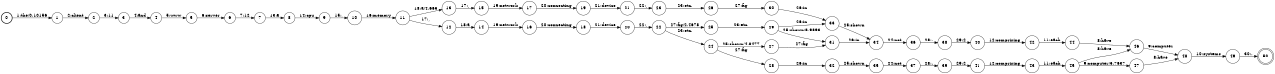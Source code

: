 digraph FST {
rankdir = LR;
size = "8.5,11";
label = "";
center = 1;
orientation = Portrait;
ranksep = "0.4";
nodesep = "0.25";
0 [label = "0", shape = circle, style = bold, fontsize = 14]
	0 -> 1 [label = "1:the/0.10156", fontsize = 14];
1 [label = "1", shape = circle, style = solid, fontsize = 14]
	1 -> 2 [label = "2:client", fontsize = 14];
2 [label = "2", shape = circle, style = solid, fontsize = 14]
	2 -> 3 [label = "3:11", fontsize = 14];
3 [label = "3", shape = circle, style = solid, fontsize = 14]
	3 -> 4 [label = "4:and", fontsize = 14];
4 [label = "4", shape = circle, style = solid, fontsize = 14]
	4 -> 5 [label = "5:www", fontsize = 14];
5 [label = "5", shape = circle, style = solid, fontsize = 14]
	5 -> 6 [label = "6:server", fontsize = 14];
6 [label = "6", shape = circle, style = solid, fontsize = 14]
	6 -> 7 [label = "7:12", fontsize = 14];
7 [label = "7", shape = circle, style = solid, fontsize = 14]
	7 -> 8 [label = "13:a", fontsize = 14];
8 [label = "8", shape = circle, style = solid, fontsize = 14]
	8 -> 9 [label = "14:cpu", fontsize = 14];
9 [label = "9", shape = circle, style = solid, fontsize = 14]
	9 -> 10 [label = "15:,", fontsize = 14];
10 [label = "10", shape = circle, style = solid, fontsize = 14]
	10 -> 11 [label = "16:memory", fontsize = 14];
11 [label = "11", shape = circle, style = solid, fontsize = 14]
	11 -> 13 [label = "18:a/4.665", fontsize = 14];
	11 -> 12 [label = "17:,", fontsize = 14];
12 [label = "12", shape = circle, style = solid, fontsize = 14]
	12 -> 14 [label = "18:a", fontsize = 14];
13 [label = "13", shape = circle, style = solid, fontsize = 14]
	13 -> 15 [label = "17:,", fontsize = 14];
14 [label = "14", shape = circle, style = solid, fontsize = 14]
	14 -> 16 [label = "19:network", fontsize = 14];
15 [label = "15", shape = circle, style = solid, fontsize = 14]
	15 -> 17 [label = "19:network", fontsize = 14];
16 [label = "16", shape = circle, style = solid, fontsize = 14]
	16 -> 18 [label = "20:connecting", fontsize = 14];
17 [label = "17", shape = circle, style = solid, fontsize = 14]
	17 -> 19 [label = "20:connecting", fontsize = 14];
18 [label = "18", shape = circle, style = solid, fontsize = 14]
	18 -> 20 [label = "21:device", fontsize = 14];
19 [label = "19", shape = circle, style = solid, fontsize = 14]
	19 -> 21 [label = "21:device", fontsize = 14];
20 [label = "20", shape = circle, style = solid, fontsize = 14]
	20 -> 22 [label = "22:,", fontsize = 14];
21 [label = "21", shape = circle, style = solid, fontsize = 14]
	21 -> 23 [label = "22:,", fontsize = 14];
22 [label = "22", shape = circle, style = solid, fontsize = 14]
	22 -> 24 [label = "23:etc.", fontsize = 14];
	22 -> 25 [label = "27:fig/2.4678", fontsize = 14];
23 [label = "23", shape = circle, style = solid, fontsize = 14]
	23 -> 26 [label = "23:etc.", fontsize = 14];
24 [label = "24", shape = circle, style = solid, fontsize = 14]
	24 -> 27 [label = "25:shown/4.8477", fontsize = 14];
	24 -> 28 [label = "27:fig", fontsize = 14];
25 [label = "25", shape = circle, style = solid, fontsize = 14]
	25 -> 29 [label = "23:etc.", fontsize = 14];
26 [label = "26", shape = circle, style = solid, fontsize = 14]
	26 -> 30 [label = "27:fig", fontsize = 14];
27 [label = "27", shape = circle, style = solid, fontsize = 14]
	27 -> 31 [label = "27:fig", fontsize = 14];
28 [label = "28", shape = circle, style = solid, fontsize = 14]
	28 -> 32 [label = "26:in", fontsize = 14];
29 [label = "29", shape = circle, style = solid, fontsize = 14]
	29 -> 31 [label = "25:shown/3.9893", fontsize = 14];
	29 -> 33 [label = "26:in", fontsize = 14];
30 [label = "30", shape = circle, style = solid, fontsize = 14]
	30 -> 33 [label = "26:in", fontsize = 14];
31 [label = "31", shape = circle, style = solid, fontsize = 14]
	31 -> 34 [label = "26:in", fontsize = 14];
32 [label = "32", shape = circle, style = solid, fontsize = 14]
	32 -> 35 [label = "25:shown", fontsize = 14];
33 [label = "33", shape = circle, style = solid, fontsize = 14]
	33 -> 34 [label = "25:shown", fontsize = 14];
34 [label = "34", shape = circle, style = solid, fontsize = 14]
	34 -> 36 [label = "24:not", fontsize = 14];
35 [label = "35", shape = circle, style = solid, fontsize = 14]
	35 -> 37 [label = "24:not", fontsize = 14];
36 [label = "36", shape = circle, style = solid, fontsize = 14]
	36 -> 38 [label = "28:.", fontsize = 14];
37 [label = "37", shape = circle, style = solid, fontsize = 14]
	37 -> 39 [label = "28:.", fontsize = 14];
38 [label = "38", shape = circle, style = solid, fontsize = 14]
	38 -> 40 [label = "29:2", fontsize = 14];
39 [label = "39", shape = circle, style = solid, fontsize = 14]
	39 -> 41 [label = "29:2", fontsize = 14];
40 [label = "40", shape = circle, style = solid, fontsize = 14]
	40 -> 42 [label = "12:comprising", fontsize = 14];
41 [label = "41", shape = circle, style = solid, fontsize = 14]
	41 -> 43 [label = "12:comprising", fontsize = 14];
42 [label = "42", shape = circle, style = solid, fontsize = 14]
	42 -> 44 [label = "11:each", fontsize = 14];
43 [label = "43", shape = circle, style = solid, fontsize = 14]
	43 -> 45 [label = "11:each", fontsize = 14];
44 [label = "44", shape = circle, style = solid, fontsize = 14]
	44 -> 46 [label = "8:have", fontsize = 14];
45 [label = "45", shape = circle, style = solid, fontsize = 14]
	45 -> 46 [label = "8:have", fontsize = 14];
	45 -> 47 [label = "9:computer/5.7637", fontsize = 14];
46 [label = "46", shape = circle, style = solid, fontsize = 14]
	46 -> 48 [label = "9:computer", fontsize = 14];
47 [label = "47", shape = circle, style = solid, fontsize = 14]
	47 -> 48 [label = "8:have", fontsize = 14];
48 [label = "48", shape = circle, style = solid, fontsize = 14]
	48 -> 49 [label = "10:systems", fontsize = 14];
49 [label = "49", shape = circle, style = solid, fontsize = 14]
	49 -> 50 [label = "30:.", fontsize = 14];
50 [label = "50", shape = doublecircle, style = solid, fontsize = 14]
}
